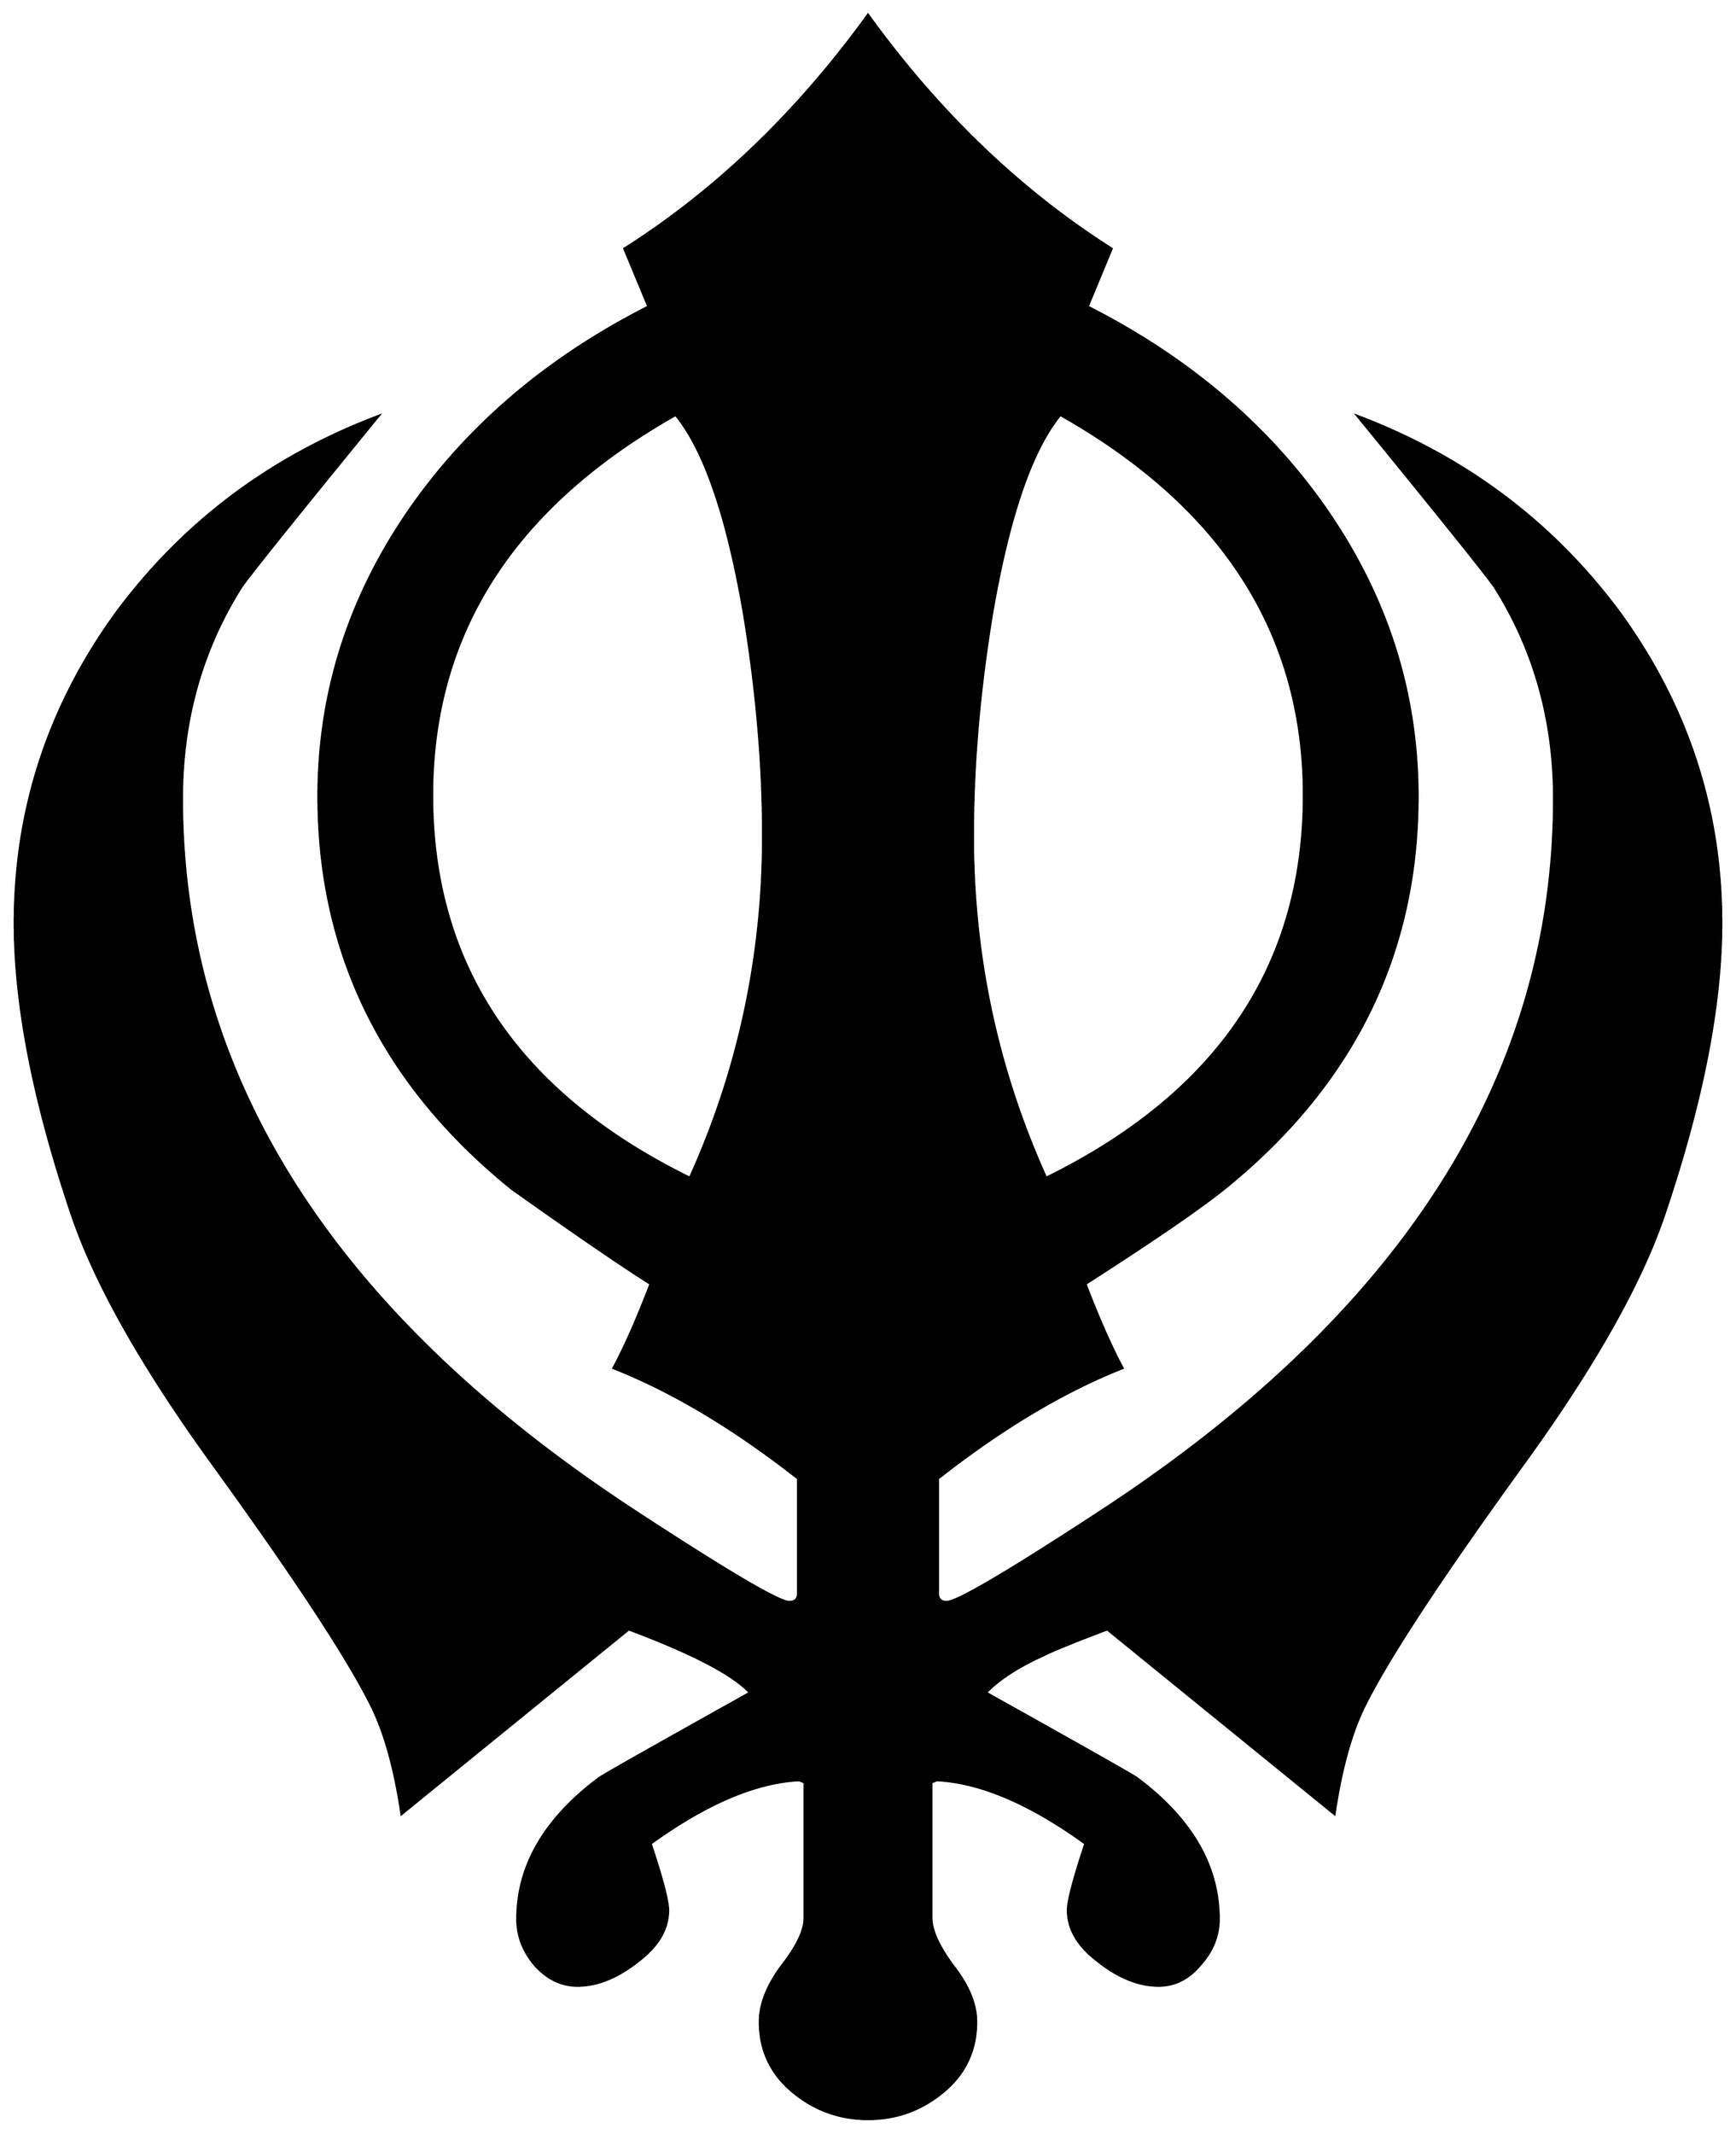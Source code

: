 


\begin{tikzpicture}[y=0.80pt, x=0.80pt, yscale=-1.0, xscale=1.0, inner sep=0pt, outer sep=0pt]
\begin{scope}[shift={(100.0,1694.0)},nonzero rule]
  \path[draw=.,fill=.,line width=1.600pt] (1674.0,-702.0) ..
    controls (1674.0,-627.333) and (1656.667,-538.667) ..
    (1622.0,-436.0) .. controls (1600.667,-372.667) and
    (1557.333,-296.0) .. (1492.0,-206.0) .. controls
    (1416.667,-102.0) and (1368.333,-28.333) .. (1347.0,15.0) ..
    controls (1335.0,39.667) and (1326.0,72.333) .. (1320.0,113.0)
    -- (1112.0,-56.0) .. controls (1082.0,-44.667) and
    (1062.333,-36.667) .. (1053.0,-32.0) .. controls (1029.667,-21.333)
    and (1012.333,-10.0) .. (1001.0,2.0) .. controls (1087.0,50.0)
    and (1133.0,76.0) .. (1139.0,80.0) .. controls
    (1189.0,117.333) and (1214.0,160.333) .. (1214.0,209.0) ..
    controls (1214.0,224.333) and (1208.333,238.333) .. (1197.0,251.0)
    .. controls (1186.333,263.667) and (1173.667,270.0) ..
    (1159.0,270.0) .. controls (1141.0,270.0) and (1122.667,262.667)
    .. (1104.0,248.0) .. controls (1085.333,234.0) and
    (1076.0,218.333) .. (1076.0,201.0) .. controls (1076.0,192.333)
    and (1081.333,172.0) .. (1092.0,140.0) .. controls
    (1041.333,103.333) and (996.0,84.0) .. (956.0,82.0) --
    (951.0,84.0) -- (951.0,208.0) .. controls (951.0,219.333) and
    (957.667,234.0) .. (971.0,252.0) .. controls (985.0,270.0) and
    (992.0,287.0) .. (992.0,303.0) .. controls (992.0,329.0) and
    (982.0,350.333) .. (962.0,367.0) .. controls (942.0,383.667) and
    (919.0,392.0) .. (893.0,392.0) .. controls (867.0,392.0) and
    (844.0,383.667) .. (824.0,367.0) .. controls (804.0,350.333) and
    (794.0,329.0) .. (794.0,303.0) .. controls (794.0,287.0) and
    (800.667,270.0) .. (814.0,252.0) .. controls (828.0,234.0) and
    (835.0,219.333) .. (835.0,208.0) -- (835.0,84.0) --
    (830.0,82.0) .. controls (790.0,84.0) and (744.667,103.333) ..
    (694.0,140.0) .. controls (704.667,172.0) and (710.0,192.333) ..
    (710.0,201.0) .. controls (710.0,218.333) and (700.667,234.0) ..
    (682.0,248.0) .. controls (663.333,262.667) and (645.0,270.0) ..
    (627.0,270.0) .. controls (612.333,270.0) and (599.333,263.667) ..
    (588.0,251.0) .. controls (577.333,238.333) and (572.0,224.333) ..
    (572.0,209.0) .. controls (572.0,160.333) and (597.0,117.333) ..
    (647.0,80.0) .. controls (653.0,76.0) and (699.0,50.0) ..
    (785.0,2.0) .. controls (769.667,-14.667) and (732.667,-34.0) ..
    (674.0,-56.0) -- (466.0,113.0) .. controls (460.0,72.333) and
    (451.0,39.667) .. (439.0,15.0) .. controls (417.667,-28.333) and
    (369.333,-102.0) .. (294.0,-206.0) .. controls (228.667,-296.0)
    and (185.333,-372.667) .. (164.0,-436.0) .. controls
    (129.333,-538.667) and (112.0,-627.333) .. (112.0,-702.0) ..
    controls (112.0,-806.0) and (143.0,-900.667) .. (205.0,-986.0)
    .. controls (266.333,-1068.667) and (346.333,-1128.667) ..
    (445.0,-1166.0) .. controls (367.667,-1071.333) and
    (325.667,-1019.0) .. (319.0,-1009.0) .. controls
    (283.0,-951.667) and (265.0,-887.333) .. (265.0,-816.0) ..
    controls (265.0,-561.333) and (404.333,-343.333) .. (683.0,-162.0)
    .. controls (765.667,-108.0) and (811.667,-81.0) ..
    (821.0,-81.0) .. controls (826.333,-81.0) and (829.0,-83.667) ..
    (829.0,-89.0) -- (829.0,-194.0) .. controls (770.333,-240.0)
    and (714.0,-273.667) .. (660.0,-295.0) .. controls
    (670.667,-315.0) and (682.0,-340.667) .. (694.0,-372.0) ..
    controls (664.667,-390.667) and (622.333,-419.667) .. (567.0,-459.0)
    .. controls (449.0,-554.333) and (390.0,-674.0) ..
    (390.0,-818.0) .. controls (390.0,-914.0) and
    (418.667,-1002.667) .. (476.0,-1084.0) .. controls
    (529.333,-1159.333) and (601.333,-1220.0) .. (692.0,-1266.0) --
    (670.0,-1319.0) .. controls (754.0,-1372.333) and
    (828.333,-1443.667) .. (893.0,-1533.0) .. controls
    (957.667,-1443.667) and (1032.0,-1372.333) .. (1116.0,-1319.0) --
    (1094.0,-1266.0) .. controls (1184.667,-1220.0) and
    (1256.667,-1159.333) .. (1310.0,-1084.0) .. controls
    (1367.333,-1002.667) and (1396.0,-914.0) .. (1396.0,-818.0) ..
    controls (1396.0,-674.0) and (1337.0,-554.333) ..
    (1219.0,-459.0) .. controls (1195.667,-440.333) and
    (1153.333,-411.333) .. (1092.0,-372.0) .. controls
    (1104.0,-340.667) and (1115.333,-315.0) .. (1126.0,-295.0) ..
    controls (1072.0,-273.667) and (1015.667,-240.0) ..
    (957.0,-194.0) -- (957.0,-89.0) .. controls (957.0,-83.667)
    and (959.667,-81.0) .. (965.0,-81.0) .. controls (974.333,-81.0)
    and (1020.333,-108.0) .. (1103.0,-162.0) .. controls
    (1381.667,-343.333) and (1521.0,-561.333) .. (1521.0,-816.0) ..
    controls (1521.0,-887.333) and (1503.0,-951.667) ..
    (1467.0,-1009.0) .. controls (1460.333,-1019.0) and
    (1418.333,-1071.333) .. (1341.0,-1166.0) .. controls
    (1439.667,-1128.667) and (1519.667,-1068.667) .. (1581.0,-986.0) ..
    controls (1643.0,-900.667) and (1674.0,-806.0) ..
    (1674.0,-702.0) -- cycle(1292.0,-819.0) .. controls
    (1292.0,-967.0) and (1217.667,-1083.0) .. (1069.0,-1167.0) ..
    controls (1042.333,-1134.333) and (1021.333,-1072.667) ..
    (1006.0,-982.0) .. controls (994.667,-912.0) and
    (989.0,-845.333) .. (989.0,-782.0) .. controls (989.0,-672.0)
    and (1011.333,-567.667) .. (1056.0,-469.0) .. controls
    (1213.333,-546.333) and (1292.0,-663.0) .. (1292.0,-819.0) --
    cycle(797.0,-782.0) .. controls (797.0,-845.333) and
    (791.333,-912.0) .. (780.0,-982.0) .. controls (764.667,-1072.667)
    and (743.667,-1134.333) .. (717.0,-1167.0) .. controls
    (568.333,-1083.0) and (494.0,-967.0) .. (494.0,-819.0) ..
    controls (494.0,-663.0) and (572.667,-546.333) .. (730.0,-469.0)
    .. controls (774.667,-567.667) and (797.0,-672.0) ..
    (797.0,-782.0) -- cycle;
\end{scope}

\end{tikzpicture}

